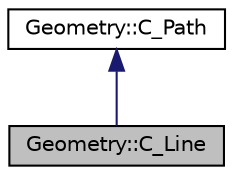 digraph "Geometry::C_Line"
{
  edge [fontname="Helvetica",fontsize="10",labelfontname="Helvetica",labelfontsize="10"];
  node [fontname="Helvetica",fontsize="10",shape=record];
  Node1 [label="Geometry::C_Line",height=0.2,width=0.4,color="black", fillcolor="grey75", style="filled" fontcolor="black"];
  Node2 -> Node1 [dir="back",color="midnightblue",fontsize="10",style="solid"];
  Node2 [label="Geometry::C_Path",height=0.2,width=0.4,color="black", fillcolor="white", style="filled",URL="$class_geometry_1_1_c___path.html"];
}
